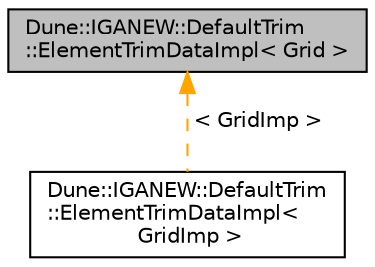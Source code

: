 digraph "Dune::IGANEW::DefaultTrim::ElementTrimDataImpl&lt; Grid &gt;"
{
 // LATEX_PDF_SIZE
  edge [fontname="Helvetica",fontsize="10",labelfontname="Helvetica",labelfontsize="10"];
  node [fontname="Helvetica",fontsize="10",shape=record];
  Node1 [label="Dune::IGANEW::DefaultTrim\l::ElementTrimDataImpl\< Grid \>",height=0.2,width=0.4,color="black", fillcolor="grey75", style="filled", fontcolor="black",tooltip=" "];
  Node1 -> Node2 [dir="back",color="orange",fontsize="10",style="dashed",label=" \< GridImp \>" ,fontname="Helvetica"];
  Node2 [label="Dune::IGANEW::DefaultTrim\l::ElementTrimDataImpl\<\l GridImp \>",height=0.2,width=0.4,color="black", fillcolor="white", style="filled",URL="$d7/d03/a01491.html",tooltip=" "];
}
